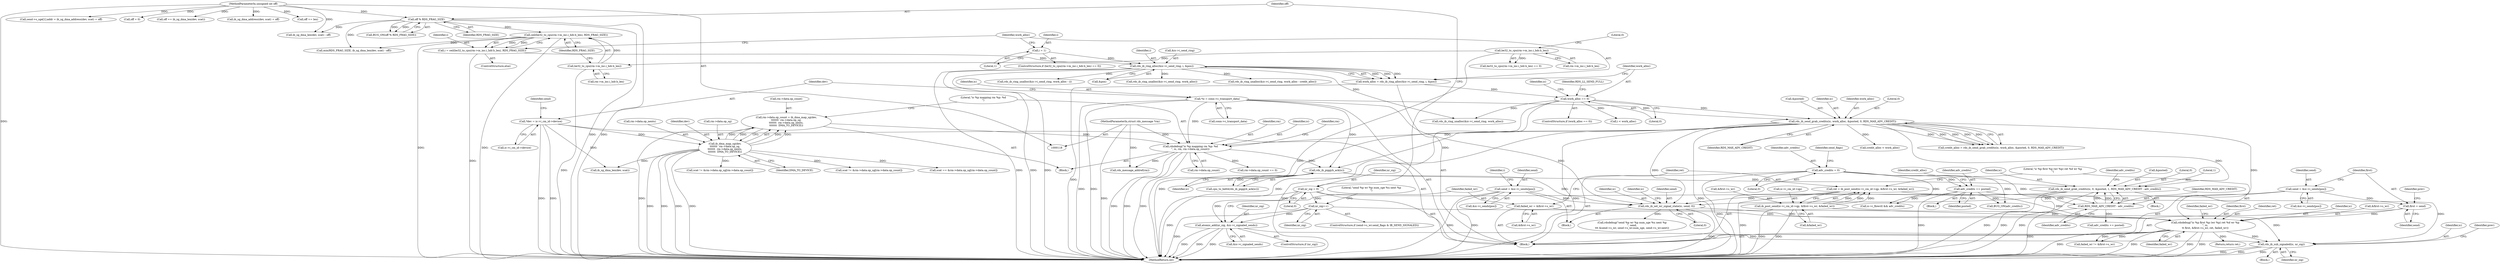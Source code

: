 digraph "0_linux_6094628bfd94323fc1cea05ec2c6affd98c18f7f@API" {
"1001017" [label="(Call,rds_ib_sub_signaled(ic, nr_sig))"];
"1000991" [label="(Call,rdsdebug(\"ic %p first %p (wr %p) ret %d wr %p\n\", ic,\n\t\t first, &first->s_wr, ret, failed_wr))"];
"1000757" [label="(Call,rds_ib_set_wr_signal_state(ic, send, 0))"];
"1000524" [label="(Call,rds_ib_piggyb_ack(ic))"];
"1000304" [label="(Call,rds_ib_send_grab_credits(ic, work_alloc, &posted, 0, RDS_MAX_ADV_CREDIT))"];
"1000126" [label="(Call,*ic = conn->c_transport_data)"];
"1000280" [label="(Call,work_alloc == 0)"];
"1000269" [label="(Call,work_alloc = rds_ib_ring_alloc(&ic->i_send_ring, i, &pos))"];
"1000271" [label="(Call,rds_ib_ring_alloc(&ic->i_send_ring, i, &pos))"];
"1000253" [label="(Call,i = 1)"];
"1000257" [label="(Call,i = ceil(be32_to_cpu(rm->m_inc.i_hdr.h_len), RDS_FRAG_SIZE))"];
"1000259" [label="(Call,ceil(be32_to_cpu(rm->m_inc.i_hdr.h_len), RDS_FRAG_SIZE))"];
"1000260" [label="(Call,be32_to_cpu(rm->m_inc.i_hdr.h_len))"];
"1000244" [label="(Call,be32_to_cpu(rm->m_inc.i_hdr.h_len))"];
"1000177" [label="(Call,off % RDS_FRAG_SIZE)"];
"1000123" [label="(MethodParameterIn,unsigned int off)"];
"1000383" [label="(Call,rdsdebug(\"ic %p mapping rm %p: %d\n\", ic, rm, rm->data.op_count))"];
"1000120" [label="(MethodParameterIn,struct rds_message *rm)"];
"1000364" [label="(Call,rm->data.op_count = ib_dma_map_sg(dev,\n\t\t\t\t\t\t\t  rm->data.op_sg,\n\t\t\t\t\t\t\t  rm->data.op_nents,\n\t\t\t\t\t\t\t  DMA_TO_DEVICE))"];
"1000370" [label="(Call,ib_dma_map_sg(dev,\n\t\t\t\t\t\t\t  rm->data.op_sg,\n\t\t\t\t\t\t\t  rm->data.op_nents,\n\t\t\t\t\t\t\t  DMA_TO_DEVICE))"];
"1000132" [label="(Call,*dev = ic->i_cm_id->device)"];
"1000538" [label="(Call,rds_ib_send_grab_credits(ic, 0, &posted, 1, RDS_MAX_ADV_CREDIT - adv_credits))"];
"1000544" [label="(Call,RDS_MAX_ADV_CREDIT - adv_credits)"];
"1000311" [label="(Call,adv_credits += posted)"];
"1000156" [label="(Call,adv_credits = 0)"];
"1000863" [label="(Call,send = &ic->i_sends[pos])"];
"1000569" [label="(Call,send = &ic->i_sends[pos])"];
"1000577" [label="(Call,first = send)"];
"1000979" [label="(Call,ib_post_send(ic->i_cm_id->qp, &first->s_wr, &failed_wr))"];
"1000977" [label="(Call,ret = ib_post_send(ic->i_cm_id->qp, &first->s_wr, &failed_wr))"];
"1000971" [label="(Call,failed_wr = &first->s_wr)"];
"1000790" [label="(Call,nr_sig++)"];
"1000173" [label="(Call,nr_sig = 0)"];
"1000965" [label="(Call,atomic_add(nr_sig, &ic->i_signaled_sends))"];
"1001002" [label="(Call,failed_wr != &first->s_wr)"];
"1000791" [label="(Identifier,nr_sig)"];
"1000994" [label="(Identifier,first)"];
"1000570" [label="(Identifier,send)"];
"1000315" [label="(Call,credit_alloc < work_alloc)"];
"1000316" [label="(Identifier,credit_alloc)"];
"1001051" [label="(MethodReturn,int)"];
"1000387" [label="(Call,rm->data.op_count)"];
"1000999" [label="(Identifier,ret)"];
"1000307" [label="(Call,&posted)"];
"1000543" [label="(Literal,1)"];
"1000793" [label="(Literal,\"send %p wr %p num_sge %u next %p\n\")"];
"1000967" [label="(Call,&ic->i_signaled_sends)"];
"1000259" [label="(Call,ceil(be32_to_cpu(rm->m_inc.i_hdr.h_len), RDS_FRAG_SIZE))"];
"1000993" [label="(Identifier,ic)"];
"1000569" [label="(Call,send = &ic->i_sends[pos])"];
"1000782" [label="(ControlStructure,if (send->s_wr.send_flags & IB_SEND_SIGNALED))"];
"1000377" [label="(Call,rm->data.op_nents)"];
"1000161" [label="(Identifier,send_flags)"];
"1000877" [label="(Call,scat != &rm->data.op_sg[rm->data.op_count])"];
"1000177" [label="(Call,off % RDS_FRAG_SIZE)"];
"1000276" [label="(Identifier,i)"];
"1000305" [label="(Identifier,ic)"];
"1000281" [label="(Identifier,work_alloc)"];
"1000272" [label="(Call,&ic->i_send_ring)"];
"1000705" [label="(Call,ib_sg_dma_len(dev, scat) - off)"];
"1000363" [label="(Block,)"];
"1000525" [label="(Identifier,ic)"];
"1000386" [label="(Identifier,rm)"];
"1000992" [label="(Literal,\"ic %p first %p (wr %p) ret %d wr %p\n\")"];
"1000384" [label="(Literal,\"ic %p mapping rm %p: %d\n\")"];
"1000385" [label="(Identifier,ic)"];
"1000547" [label="(Call,adv_credits += posted)"];
"1000124" [label="(Block,)"];
"1000157" [label="(Identifier,adv_credits)"];
"1000423" [label="(Call,rds_message_addref(rm))"];
"1000539" [label="(Identifier,ic)"];
"1000865" [label="(Call,&ic->i_sends[pos])"];
"1000571" [label="(Call,&ic->i_sends[pos])"];
"1000371" [label="(Identifier,dev)"];
"1000579" [label="(Identifier,send)"];
"1000581" [label="(Identifier,prev)"];
"1000254" [label="(Identifier,i)"];
"1000963" [label="(ControlStructure,if (nr_sig))"];
"1000989" [label="(Call,&failed_wr)"];
"1000810" [label="(Call,ic->i_flowctl && adv_credits)"];
"1000991" [label="(Call,rdsdebug(\"ic %p first %p (wr %p) ret %d wr %p\n\", ic,\n\t\t first, &first->s_wr, ret, failed_wr))"];
"1000548" [label="(Identifier,adv_credits)"];
"1000758" [label="(Identifier,ic)"];
"1000523" [label="(Call,cpu_to_be64(rds_ib_piggyb_ack(ic)))"];
"1000176" [label="(Call,BUG_ON(off % RDS_FRAG_SIZE))"];
"1000253" [label="(Call,i = 1)"];
"1000717" [label="(Call,send->s_sge[1].addr = ib_sg_dma_address(dev, scat) + off)"];
"1000120" [label="(MethodParameterIn,struct rds_message *rm)"];
"1000578" [label="(Identifier,first)"];
"1000939" [label="(Call,rds_ib_ring_unalloc(&ic->i_send_ring, work_alloc - i))"];
"1000299" [label="(Identifier,ic)"];
"1000754" [label="(Call,off = 0)"];
"1000383" [label="(Call,rdsdebug(\"ic %p mapping rm %p: %d\n\", ic, rm, rm->data.op_count))"];
"1000971" [label="(Call,failed_wr = &first->s_wr)"];
"1001018" [label="(Identifier,ic)"];
"1000285" [label="(Identifier,RDS_LL_SEND_FULL)"];
"1000900" [label="(Call,scat == &rm->data.op_sg[rm->data.op_count])"];
"1001022" [label="(Identifier,prev)"];
"1000382" [label="(Identifier,DMA_TO_DEVICE)"];
"1000597" [label="(Block,)"];
"1000370" [label="(Call,ib_dma_map_sg(dev,\n\t\t\t\t\t\t\t  rm->data.op_sg,\n\t\t\t\t\t\t\t  rm->data.op_nents,\n\t\t\t\t\t\t\t  DMA_TO_DEVICE))"];
"1000255" [label="(Literal,1)"];
"1000863" [label="(Call,send = &ic->i_sends[pos])"];
"1000393" [label="(Call,rm->data.op_count == 0)"];
"1000978" [label="(Identifier,ret)"];
"1000995" [label="(Call,&first->s_wr)"];
"1000706" [label="(Call,ib_sg_dma_len(dev, scat))"];
"1000977" [label="(Call,ret = ib_post_send(ic->i_cm_id->qp, &first->s_wr, &failed_wr))"];
"1000128" [label="(Call,conn->c_transport_data)"];
"1000268" [label="(Identifier,RDS_FRAG_SIZE)"];
"1000306" [label="(Identifier,work_alloc)"];
"1001010" [label="(Block,)"];
"1001047" [label="(Call,BUG_ON(adv_credits))"];
"1000372" [label="(Call,rm->data.op_sg)"];
"1000872" [label="(Identifier,i)"];
"1000973" [label="(Call,&first->s_wr)"];
"1000280" [label="(Call,work_alloc == 0)"];
"1000985" [label="(Call,&first->s_wr)"];
"1001017" [label="(Call,rds_ib_sub_signaled(ic, nr_sig))"];
"1000966" [label="(Identifier,nr_sig)"];
"1000577" [label="(Call,first = send)"];
"1001019" [label="(Identifier,nr_sig)"];
"1000980" [label="(Call,ic->i_cm_id->qp)"];
"1000965" [label="(Call,atomic_add(nr_sig, &ic->i_signaled_sends))"];
"1000301" [label="(Block,)"];
"1000746" [label="(Call,off == ib_sg_dma_len(dev, scat))"];
"1000277" [label="(Call,&pos)"];
"1000541" [label="(Call,&posted)"];
"1000544" [label="(Call,RDS_MAX_ADV_CREDIT - adv_credits)"];
"1000257" [label="(Call,i = ceil(be32_to_cpu(rm->m_inc.i_hdr.h_len), RDS_FRAG_SIZE))"];
"1000252" [label="(Literal,0)"];
"1000546" [label="(Identifier,adv_credits)"];
"1000244" [label="(Call,be32_to_cpu(rm->m_inc.i_hdr.h_len))"];
"1000243" [label="(Call,be32_to_cpu(rm->m_inc.i_hdr.h_len) == 0)"];
"1000864" [label="(Identifier,send)"];
"1000173" [label="(Call,nr_sig = 0)"];
"1000127" [label="(Identifier,ic)"];
"1001011" [label="(Call,rds_ib_ring_unalloc(&ic->i_send_ring, work_alloc))"];
"1000319" [label="(Call,rds_ib_ring_unalloc(&ic->i_send_ring, work_alloc - credit_alloc))"];
"1000703" [label="(Call,min(RDS_FRAG_SIZE, ib_sg_dma_len(dev, scat) - off))"];
"1000158" [label="(Literal,0)"];
"1000126" [label="(Call,*ic = conn->c_transport_data)"];
"1000279" [label="(ControlStructure,if (work_alloc == 0))"];
"1000683" [label="(Call,i < work_alloc)"];
"1000312" [label="(Identifier,adv_credits)"];
"1000403" [label="(Call,rds_ib_ring_unalloc(&ic->i_send_ring, work_alloc))"];
"1000972" [label="(Identifier,failed_wr)"];
"1000282" [label="(Literal,0)"];
"1001003" [label="(Identifier,failed_wr)"];
"1000269" [label="(Call,work_alloc = rds_ib_ring_alloc(&ic->i_send_ring, i, &pos))"];
"1000260" [label="(Call,be32_to_cpu(rm->m_inc.i_hdr.h_len))"];
"1000309" [label="(Literal,0)"];
"1000524" [label="(Call,rds_ib_piggyb_ack(ic))"];
"1000245" [label="(Call,rm->m_inc.i_hdr.h_len)"];
"1000261" [label="(Call,rm->m_inc.i_hdr.h_len)"];
"1000175" [label="(Literal,0)"];
"1000256" [label="(ControlStructure,else)"];
"1000764" [label="(Identifier,ic)"];
"1000365" [label="(Call,rm->data.op_count)"];
"1000302" [label="(Call,credit_alloc = rds_ib_send_grab_credits(ic, work_alloc, &posted, 0, RDS_MAX_ADV_CREDIT))"];
"1000179" [label="(Identifier,RDS_FRAG_SIZE)"];
"1000686" [label="(Call,scat != &rm->data.op_sg[rm->data.op_count])"];
"1000271" [label="(Call,rds_ib_ring_alloc(&ic->i_send_ring, i, &pos))"];
"1000364" [label="(Call,rm->data.op_count = ib_dma_map_sg(dev,\n\t\t\t\t\t\t\t  rm->data.op_sg,\n\t\t\t\t\t\t\t  rm->data.op_nents,\n\t\t\t\t\t\t\t  DMA_TO_DEVICE))"];
"1000174" [label="(Identifier,nr_sig)"];
"1001049" [label="(Return,return ret;)"];
"1000311" [label="(Call,adv_credits += posted)"];
"1000538" [label="(Call,rds_ib_send_grab_credits(ic, 0, &posted, 1, RDS_MAX_ADV_CREDIT - adv_credits))"];
"1000270" [label="(Identifier,work_alloc)"];
"1000757" [label="(Call,rds_ib_set_wr_signal_state(ic, send, 0))"];
"1000178" [label="(Identifier,off)"];
"1000537" [label="(Block,)"];
"1000545" [label="(Identifier,RDS_MAX_ADV_CREDIT)"];
"1000792" [label="(Call,rdsdebug(\"send %p wr %p num_sge %u next %p\n\", send,\n\t\t\t &send->s_wr, send->s_wr.num_sge, send->s_wr.next))"];
"1000313" [label="(Identifier,posted)"];
"1000790" [label="(Call,nr_sig++)"];
"1000242" [label="(ControlStructure,if (be32_to_cpu(rm->m_inc.i_hdr.h_len) == 0))"];
"1000725" [label="(Call,ib_sg_dma_address(dev, scat) + off)"];
"1000396" [label="(Identifier,rm)"];
"1000258" [label="(Identifier,i)"];
"1000132" [label="(Call,*dev = ic->i_cm_id->device)"];
"1000760" [label="(Literal,0)"];
"1000540" [label="(Literal,0)"];
"1000141" [label="(Identifier,send)"];
"1000310" [label="(Identifier,RDS_MAX_ADV_CREDIT)"];
"1000979" [label="(Call,ib_post_send(ic->i_cm_id->qp, &first->s_wr, &failed_wr))"];
"1000156" [label="(Call,adv_credits = 0)"];
"1000304" [label="(Call,rds_ib_send_grab_credits(ic, work_alloc, &posted, 0, RDS_MAX_ADV_CREDIT))"];
"1000123" [label="(MethodParameterIn,unsigned int off)"];
"1000133" [label="(Identifier,dev)"];
"1000759" [label="(Identifier,send)"];
"1000742" [label="(Call,off += len)"];
"1001000" [label="(Identifier,failed_wr)"];
"1000134" [label="(Call,ic->i_cm_id->device)"];
"1001017" -> "1001010"  [label="AST: "];
"1001017" -> "1001019"  [label="CFG: "];
"1001018" -> "1001017"  [label="AST: "];
"1001019" -> "1001017"  [label="AST: "];
"1001022" -> "1001017"  [label="CFG: "];
"1001017" -> "1001051"  [label="DDG: "];
"1001017" -> "1001051"  [label="DDG: "];
"1001017" -> "1001051"  [label="DDG: "];
"1000991" -> "1001017"  [label="DDG: "];
"1000790" -> "1001017"  [label="DDG: "];
"1000965" -> "1001017"  [label="DDG: "];
"1000173" -> "1001017"  [label="DDG: "];
"1000991" -> "1000124"  [label="AST: "];
"1000991" -> "1001000"  [label="CFG: "];
"1000992" -> "1000991"  [label="AST: "];
"1000993" -> "1000991"  [label="AST: "];
"1000994" -> "1000991"  [label="AST: "];
"1000995" -> "1000991"  [label="AST: "];
"1000999" -> "1000991"  [label="AST: "];
"1001000" -> "1000991"  [label="AST: "];
"1001003" -> "1000991"  [label="CFG: "];
"1000991" -> "1001051"  [label="DDG: "];
"1000991" -> "1001051"  [label="DDG: "];
"1000991" -> "1001051"  [label="DDG: "];
"1000991" -> "1001051"  [label="DDG: "];
"1000757" -> "1000991"  [label="DDG: "];
"1000577" -> "1000991"  [label="DDG: "];
"1000979" -> "1000991"  [label="DDG: "];
"1000977" -> "1000991"  [label="DDG: "];
"1000971" -> "1000991"  [label="DDG: "];
"1000991" -> "1001002"  [label="DDG: "];
"1000991" -> "1001002"  [label="DDG: "];
"1000991" -> "1001049"  [label="DDG: "];
"1000757" -> "1000597"  [label="AST: "];
"1000757" -> "1000760"  [label="CFG: "];
"1000758" -> "1000757"  [label="AST: "];
"1000759" -> "1000757"  [label="AST: "];
"1000760" -> "1000757"  [label="AST: "];
"1000764" -> "1000757"  [label="CFG: "];
"1000757" -> "1001051"  [label="DDG: "];
"1000524" -> "1000757"  [label="DDG: "];
"1000304" -> "1000757"  [label="DDG: "];
"1000126" -> "1000757"  [label="DDG: "];
"1000538" -> "1000757"  [label="DDG: "];
"1000863" -> "1000757"  [label="DDG: "];
"1000569" -> "1000757"  [label="DDG: "];
"1000757" -> "1000792"  [label="DDG: "];
"1000524" -> "1000523"  [label="AST: "];
"1000524" -> "1000525"  [label="CFG: "];
"1000525" -> "1000524"  [label="AST: "];
"1000523" -> "1000524"  [label="CFG: "];
"1000524" -> "1000523"  [label="DDG: "];
"1000304" -> "1000524"  [label="DDG: "];
"1000126" -> "1000524"  [label="DDG: "];
"1000383" -> "1000524"  [label="DDG: "];
"1000524" -> "1000538"  [label="DDG: "];
"1000304" -> "1000302"  [label="AST: "];
"1000304" -> "1000310"  [label="CFG: "];
"1000305" -> "1000304"  [label="AST: "];
"1000306" -> "1000304"  [label="AST: "];
"1000307" -> "1000304"  [label="AST: "];
"1000309" -> "1000304"  [label="AST: "];
"1000310" -> "1000304"  [label="AST: "];
"1000302" -> "1000304"  [label="CFG: "];
"1000304" -> "1001051"  [label="DDG: "];
"1000304" -> "1001051"  [label="DDG: "];
"1000304" -> "1001051"  [label="DDG: "];
"1000304" -> "1000302"  [label="DDG: "];
"1000304" -> "1000302"  [label="DDG: "];
"1000304" -> "1000302"  [label="DDG: "];
"1000304" -> "1000302"  [label="DDG: "];
"1000304" -> "1000302"  [label="DDG: "];
"1000126" -> "1000304"  [label="DDG: "];
"1000280" -> "1000304"  [label="DDG: "];
"1000304" -> "1000315"  [label="DDG: "];
"1000304" -> "1000383"  [label="DDG: "];
"1000304" -> "1000538"  [label="DDG: "];
"1000304" -> "1000544"  [label="DDG: "];
"1000126" -> "1000124"  [label="AST: "];
"1000126" -> "1000128"  [label="CFG: "];
"1000127" -> "1000126"  [label="AST: "];
"1000128" -> "1000126"  [label="AST: "];
"1000133" -> "1000126"  [label="CFG: "];
"1000126" -> "1001051"  [label="DDG: "];
"1000126" -> "1001051"  [label="DDG: "];
"1000126" -> "1000383"  [label="DDG: "];
"1000280" -> "1000279"  [label="AST: "];
"1000280" -> "1000282"  [label="CFG: "];
"1000281" -> "1000280"  [label="AST: "];
"1000282" -> "1000280"  [label="AST: "];
"1000285" -> "1000280"  [label="CFG: "];
"1000299" -> "1000280"  [label="CFG: "];
"1000280" -> "1001051"  [label="DDG: "];
"1000280" -> "1001051"  [label="DDG: "];
"1000269" -> "1000280"  [label="DDG: "];
"1000280" -> "1000403"  [label="DDG: "];
"1000280" -> "1000683"  [label="DDG: "];
"1000269" -> "1000124"  [label="AST: "];
"1000269" -> "1000271"  [label="CFG: "];
"1000270" -> "1000269"  [label="AST: "];
"1000271" -> "1000269"  [label="AST: "];
"1000281" -> "1000269"  [label="CFG: "];
"1000269" -> "1001051"  [label="DDG: "];
"1000271" -> "1000269"  [label="DDG: "];
"1000271" -> "1000269"  [label="DDG: "];
"1000271" -> "1000269"  [label="DDG: "];
"1000271" -> "1000277"  [label="CFG: "];
"1000272" -> "1000271"  [label="AST: "];
"1000276" -> "1000271"  [label="AST: "];
"1000277" -> "1000271"  [label="AST: "];
"1000271" -> "1001051"  [label="DDG: "];
"1000271" -> "1001051"  [label="DDG: "];
"1000271" -> "1001051"  [label="DDG: "];
"1000253" -> "1000271"  [label="DDG: "];
"1000257" -> "1000271"  [label="DDG: "];
"1000271" -> "1000319"  [label="DDG: "];
"1000271" -> "1000403"  [label="DDG: "];
"1000271" -> "1000939"  [label="DDG: "];
"1000271" -> "1001011"  [label="DDG: "];
"1000253" -> "1000242"  [label="AST: "];
"1000253" -> "1000255"  [label="CFG: "];
"1000254" -> "1000253"  [label="AST: "];
"1000255" -> "1000253"  [label="AST: "];
"1000270" -> "1000253"  [label="CFG: "];
"1000257" -> "1000256"  [label="AST: "];
"1000257" -> "1000259"  [label="CFG: "];
"1000258" -> "1000257"  [label="AST: "];
"1000259" -> "1000257"  [label="AST: "];
"1000270" -> "1000257"  [label="CFG: "];
"1000257" -> "1001051"  [label="DDG: "];
"1000259" -> "1000257"  [label="DDG: "];
"1000259" -> "1000257"  [label="DDG: "];
"1000259" -> "1000268"  [label="CFG: "];
"1000260" -> "1000259"  [label="AST: "];
"1000268" -> "1000259"  [label="AST: "];
"1000259" -> "1001051"  [label="DDG: "];
"1000259" -> "1001051"  [label="DDG: "];
"1000260" -> "1000259"  [label="DDG: "];
"1000177" -> "1000259"  [label="DDG: "];
"1000259" -> "1000703"  [label="DDG: "];
"1000260" -> "1000261"  [label="CFG: "];
"1000261" -> "1000260"  [label="AST: "];
"1000268" -> "1000260"  [label="CFG: "];
"1000260" -> "1001051"  [label="DDG: "];
"1000244" -> "1000260"  [label="DDG: "];
"1000244" -> "1000243"  [label="AST: "];
"1000244" -> "1000245"  [label="CFG: "];
"1000245" -> "1000244"  [label="AST: "];
"1000252" -> "1000244"  [label="CFG: "];
"1000244" -> "1001051"  [label="DDG: "];
"1000244" -> "1000243"  [label="DDG: "];
"1000177" -> "1000176"  [label="AST: "];
"1000177" -> "1000179"  [label="CFG: "];
"1000178" -> "1000177"  [label="AST: "];
"1000179" -> "1000177"  [label="AST: "];
"1000176" -> "1000177"  [label="CFG: "];
"1000177" -> "1001051"  [label="DDG: "];
"1000177" -> "1001051"  [label="DDG: "];
"1000177" -> "1000176"  [label="DDG: "];
"1000177" -> "1000176"  [label="DDG: "];
"1000123" -> "1000177"  [label="DDG: "];
"1000177" -> "1000703"  [label="DDG: "];
"1000177" -> "1000705"  [label="DDG: "];
"1000123" -> "1000118"  [label="AST: "];
"1000123" -> "1001051"  [label="DDG: "];
"1000123" -> "1000705"  [label="DDG: "];
"1000123" -> "1000717"  [label="DDG: "];
"1000123" -> "1000725"  [label="DDG: "];
"1000123" -> "1000742"  [label="DDG: "];
"1000123" -> "1000746"  [label="DDG: "];
"1000123" -> "1000754"  [label="DDG: "];
"1000383" -> "1000363"  [label="AST: "];
"1000383" -> "1000387"  [label="CFG: "];
"1000384" -> "1000383"  [label="AST: "];
"1000385" -> "1000383"  [label="AST: "];
"1000386" -> "1000383"  [label="AST: "];
"1000387" -> "1000383"  [label="AST: "];
"1000396" -> "1000383"  [label="CFG: "];
"1000383" -> "1001051"  [label="DDG: "];
"1000383" -> "1001051"  [label="DDG: "];
"1000383" -> "1001051"  [label="DDG: "];
"1000120" -> "1000383"  [label="DDG: "];
"1000364" -> "1000383"  [label="DDG: "];
"1000383" -> "1000393"  [label="DDG: "];
"1000383" -> "1000423"  [label="DDG: "];
"1000120" -> "1000118"  [label="AST: "];
"1000120" -> "1001051"  [label="DDG: "];
"1000120" -> "1000423"  [label="DDG: "];
"1000364" -> "1000363"  [label="AST: "];
"1000364" -> "1000370"  [label="CFG: "];
"1000365" -> "1000364"  [label="AST: "];
"1000370" -> "1000364"  [label="AST: "];
"1000384" -> "1000364"  [label="CFG: "];
"1000364" -> "1001051"  [label="DDG: "];
"1000370" -> "1000364"  [label="DDG: "];
"1000370" -> "1000364"  [label="DDG: "];
"1000370" -> "1000364"  [label="DDG: "];
"1000370" -> "1000364"  [label="DDG: "];
"1000370" -> "1000382"  [label="CFG: "];
"1000371" -> "1000370"  [label="AST: "];
"1000372" -> "1000370"  [label="AST: "];
"1000377" -> "1000370"  [label="AST: "];
"1000382" -> "1000370"  [label="AST: "];
"1000370" -> "1001051"  [label="DDG: "];
"1000370" -> "1001051"  [label="DDG: "];
"1000370" -> "1001051"  [label="DDG: "];
"1000370" -> "1001051"  [label="DDG: "];
"1000132" -> "1000370"  [label="DDG: "];
"1000370" -> "1000686"  [label="DDG: "];
"1000370" -> "1000706"  [label="DDG: "];
"1000370" -> "1000877"  [label="DDG: "];
"1000370" -> "1000900"  [label="DDG: "];
"1000132" -> "1000124"  [label="AST: "];
"1000132" -> "1000134"  [label="CFG: "];
"1000133" -> "1000132"  [label="AST: "];
"1000134" -> "1000132"  [label="AST: "];
"1000141" -> "1000132"  [label="CFG: "];
"1000132" -> "1001051"  [label="DDG: "];
"1000132" -> "1001051"  [label="DDG: "];
"1000132" -> "1000706"  [label="DDG: "];
"1000538" -> "1000537"  [label="AST: "];
"1000538" -> "1000544"  [label="CFG: "];
"1000539" -> "1000538"  [label="AST: "];
"1000540" -> "1000538"  [label="AST: "];
"1000541" -> "1000538"  [label="AST: "];
"1000543" -> "1000538"  [label="AST: "];
"1000544" -> "1000538"  [label="AST: "];
"1000548" -> "1000538"  [label="CFG: "];
"1000538" -> "1001051"  [label="DDG: "];
"1000538" -> "1001051"  [label="DDG: "];
"1000538" -> "1001051"  [label="DDG: "];
"1000544" -> "1000538"  [label="DDG: "];
"1000544" -> "1000538"  [label="DDG: "];
"1000544" -> "1000546"  [label="CFG: "];
"1000545" -> "1000544"  [label="AST: "];
"1000546" -> "1000544"  [label="AST: "];
"1000544" -> "1001051"  [label="DDG: "];
"1000311" -> "1000544"  [label="DDG: "];
"1000156" -> "1000544"  [label="DDG: "];
"1000544" -> "1000547"  [label="DDG: "];
"1000311" -> "1000301"  [label="AST: "];
"1000311" -> "1000313"  [label="CFG: "];
"1000312" -> "1000311"  [label="AST: "];
"1000313" -> "1000311"  [label="AST: "];
"1000316" -> "1000311"  [label="CFG: "];
"1000311" -> "1001051"  [label="DDG: "];
"1000156" -> "1000311"  [label="DDG: "];
"1000311" -> "1000810"  [label="DDG: "];
"1000311" -> "1001047"  [label="DDG: "];
"1000156" -> "1000124"  [label="AST: "];
"1000156" -> "1000158"  [label="CFG: "];
"1000157" -> "1000156"  [label="AST: "];
"1000158" -> "1000156"  [label="AST: "];
"1000161" -> "1000156"  [label="CFG: "];
"1000156" -> "1001051"  [label="DDG: "];
"1000156" -> "1000810"  [label="DDG: "];
"1000156" -> "1001047"  [label="DDG: "];
"1000863" -> "1000597"  [label="AST: "];
"1000863" -> "1000865"  [label="CFG: "];
"1000864" -> "1000863"  [label="AST: "];
"1000865" -> "1000863"  [label="AST: "];
"1000872" -> "1000863"  [label="CFG: "];
"1000863" -> "1001051"  [label="DDG: "];
"1000863" -> "1001051"  [label="DDG: "];
"1000569" -> "1000124"  [label="AST: "];
"1000569" -> "1000571"  [label="CFG: "];
"1000570" -> "1000569"  [label="AST: "];
"1000571" -> "1000569"  [label="AST: "];
"1000578" -> "1000569"  [label="CFG: "];
"1000569" -> "1000577"  [label="DDG: "];
"1000577" -> "1000124"  [label="AST: "];
"1000577" -> "1000579"  [label="CFG: "];
"1000578" -> "1000577"  [label="AST: "];
"1000579" -> "1000577"  [label="AST: "];
"1000581" -> "1000577"  [label="CFG: "];
"1000979" -> "1000977"  [label="AST: "];
"1000979" -> "1000989"  [label="CFG: "];
"1000980" -> "1000979"  [label="AST: "];
"1000985" -> "1000979"  [label="AST: "];
"1000989" -> "1000979"  [label="AST: "];
"1000977" -> "1000979"  [label="CFG: "];
"1000979" -> "1001051"  [label="DDG: "];
"1000979" -> "1001051"  [label="DDG: "];
"1000979" -> "1000977"  [label="DDG: "];
"1000979" -> "1000977"  [label="DDG: "];
"1000979" -> "1000977"  [label="DDG: "];
"1000977" -> "1000124"  [label="AST: "];
"1000978" -> "1000977"  [label="AST: "];
"1000992" -> "1000977"  [label="CFG: "];
"1000977" -> "1001051"  [label="DDG: "];
"1000971" -> "1000124"  [label="AST: "];
"1000971" -> "1000973"  [label="CFG: "];
"1000972" -> "1000971"  [label="AST: "];
"1000973" -> "1000971"  [label="AST: "];
"1000978" -> "1000971"  [label="CFG: "];
"1000790" -> "1000782"  [label="AST: "];
"1000790" -> "1000791"  [label="CFG: "];
"1000791" -> "1000790"  [label="AST: "];
"1000793" -> "1000790"  [label="CFG: "];
"1000790" -> "1001051"  [label="DDG: "];
"1000173" -> "1000790"  [label="DDG: "];
"1000790" -> "1000965"  [label="DDG: "];
"1000173" -> "1000124"  [label="AST: "];
"1000173" -> "1000175"  [label="CFG: "];
"1000174" -> "1000173"  [label="AST: "];
"1000175" -> "1000173"  [label="AST: "];
"1000178" -> "1000173"  [label="CFG: "];
"1000173" -> "1001051"  [label="DDG: "];
"1000173" -> "1000965"  [label="DDG: "];
"1000965" -> "1000963"  [label="AST: "];
"1000965" -> "1000967"  [label="CFG: "];
"1000966" -> "1000965"  [label="AST: "];
"1000967" -> "1000965"  [label="AST: "];
"1000972" -> "1000965"  [label="CFG: "];
"1000965" -> "1001051"  [label="DDG: "];
"1000965" -> "1001051"  [label="DDG: "];
"1000965" -> "1001051"  [label="DDG: "];
}
